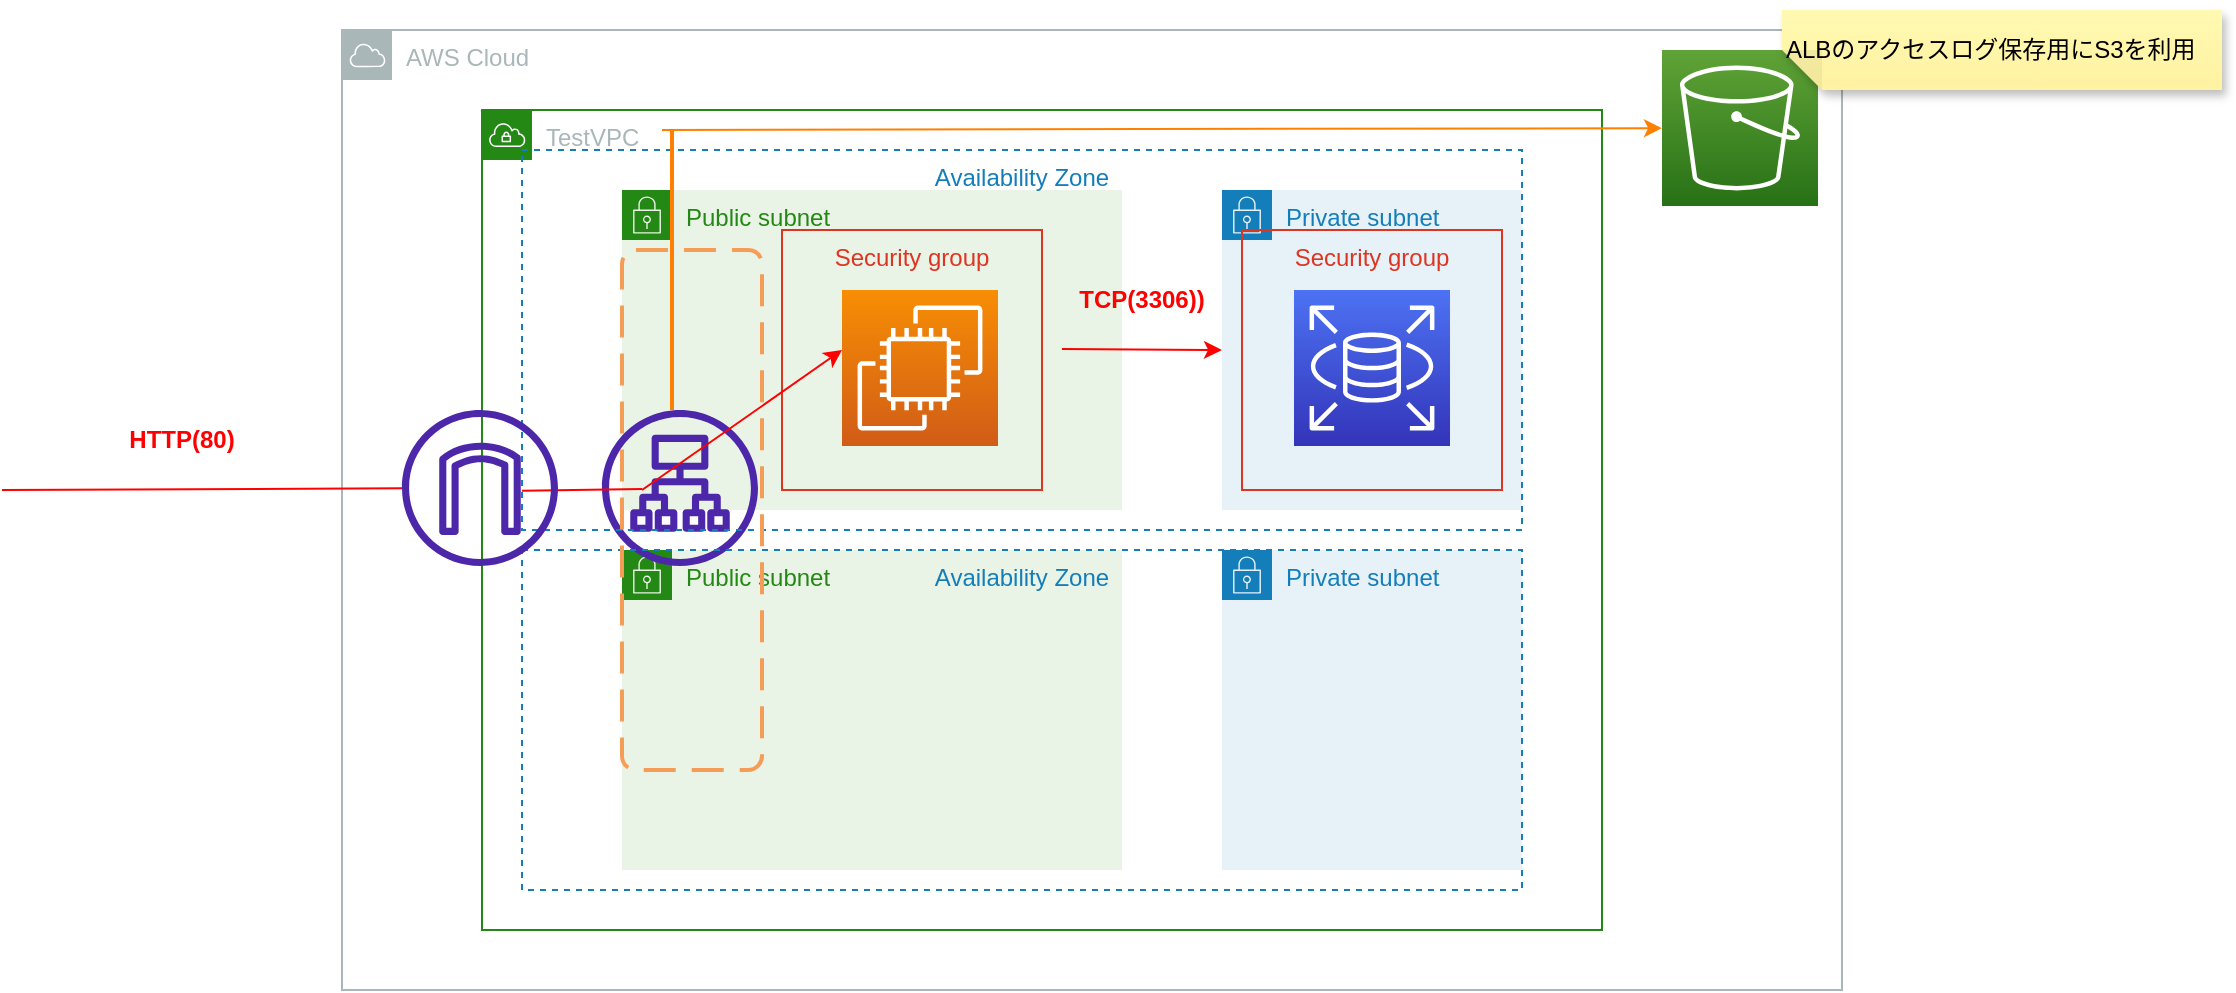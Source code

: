 <mxfile>
    <diagram id="qh8fHTQxdf6vX5RFWR3_" name="Page-1">
        <mxGraphModel dx="1379" dy="357" grid="1" gridSize="10" guides="1" tooltips="1" connect="1" arrows="1" fold="1" page="1" pageScale="1" pageWidth="1654" pageHeight="2336" math="0" shadow="0">
            <root>
                <mxCell id="0"/>
                <mxCell id="1" parent="0"/>
                <mxCell id="2" value="AWS Cloud" style="sketch=0;outlineConnect=0;gradientColor=none;html=1;whiteSpace=wrap;fontSize=12;fontStyle=0;shape=mxgraph.aws4.group;grIcon=mxgraph.aws4.group_aws_cloud;strokeColor=#AAB7B8;fillColor=none;verticalAlign=top;align=left;spacingLeft=30;fontColor=#AAB7B8;dashed=0;" vertex="1" parent="1">
                    <mxGeometry x="250" y="40" width="750" height="480" as="geometry"/>
                </mxCell>
                <mxCell id="3" value="TestVPC" style="points=[[0,0],[0.25,0],[0.5,0],[0.75,0],[1,0],[1,0.25],[1,0.5],[1,0.75],[1,1],[0.75,1],[0.5,1],[0.25,1],[0,1],[0,0.75],[0,0.5],[0,0.25]];outlineConnect=0;gradientColor=none;html=1;whiteSpace=wrap;fontSize=12;fontStyle=0;container=1;pointerEvents=0;collapsible=0;recursiveResize=0;shape=mxgraph.aws4.group;grIcon=mxgraph.aws4.group_vpc;strokeColor=#248814;fillColor=none;verticalAlign=top;align=left;spacingLeft=30;fontColor=#AAB7B8;dashed=0;" vertex="1" parent="1">
                    <mxGeometry x="320" y="80" width="560" height="410" as="geometry"/>
                </mxCell>
                <mxCell id="5" value="Public subnet" style="points=[[0,0],[0.25,0],[0.5,0],[0.75,0],[1,0],[1,0.25],[1,0.5],[1,0.75],[1,1],[0.75,1],[0.5,1],[0.25,1],[0,1],[0,0.75],[0,0.5],[0,0.25]];outlineConnect=0;gradientColor=none;html=1;whiteSpace=wrap;fontSize=12;fontStyle=0;container=1;pointerEvents=0;collapsible=0;recursiveResize=0;shape=mxgraph.aws4.group;grIcon=mxgraph.aws4.group_security_group;grStroke=0;strokeColor=#248814;fillColor=#E9F3E6;verticalAlign=top;align=left;spacingLeft=30;fontColor=#248814;dashed=0;" vertex="1" parent="3">
                    <mxGeometry x="70" y="220" width="250" height="160" as="geometry"/>
                </mxCell>
                <mxCell id="4" value="Public subnet" style="points=[[0,0],[0.25,0],[0.5,0],[0.75,0],[1,0],[1,0.25],[1,0.5],[1,0.75],[1,1],[0.75,1],[0.5,1],[0.25,1],[0,1],[0,0.75],[0,0.5],[0,0.25]];outlineConnect=0;gradientColor=none;html=1;whiteSpace=wrap;fontSize=12;fontStyle=0;container=1;pointerEvents=0;collapsible=0;recursiveResize=0;shape=mxgraph.aws4.group;grIcon=mxgraph.aws4.group_security_group;grStroke=0;strokeColor=#248814;fillColor=#E9F3E6;verticalAlign=top;align=left;spacingLeft=30;fontColor=#248814;dashed=0;" vertex="1" parent="3">
                    <mxGeometry x="70" y="40" width="250" height="160" as="geometry"/>
                </mxCell>
                <mxCell id="9" value="Security group" style="fillColor=none;strokeColor=#DD3522;verticalAlign=top;fontStyle=0;fontColor=#DD3522;" vertex="1" parent="4">
                    <mxGeometry x="80" y="20" width="130" height="130" as="geometry"/>
                </mxCell>
                <mxCell id="11" value="" style="sketch=0;points=[[0,0,0],[0.25,0,0],[0.5,0,0],[0.75,0,0],[1,0,0],[0,1,0],[0.25,1,0],[0.5,1,0],[0.75,1,0],[1,1,0],[0,0.25,0],[0,0.5,0],[0,0.75,0],[1,0.25,0],[1,0.5,0],[1,0.75,0]];outlineConnect=0;fontColor=#232F3E;gradientColor=#F78E04;gradientDirection=north;fillColor=#D05C17;strokeColor=#ffffff;dashed=0;verticalLabelPosition=bottom;verticalAlign=top;align=center;html=1;fontSize=12;fontStyle=0;aspect=fixed;shape=mxgraph.aws4.resourceIcon;resIcon=mxgraph.aws4.ec2;" vertex="1" parent="4">
                    <mxGeometry x="110" y="50" width="78" height="78" as="geometry"/>
                </mxCell>
                <mxCell id="13" value="" style="sketch=0;outlineConnect=0;fontColor=#232F3E;gradientColor=none;fillColor=#4D27AA;strokeColor=none;dashed=0;verticalLabelPosition=bottom;verticalAlign=top;align=center;html=1;fontSize=12;fontStyle=0;aspect=fixed;pointerEvents=1;shape=mxgraph.aws4.application_load_balancer;" vertex="1" parent="4">
                    <mxGeometry x="-10" y="110" width="78" height="78" as="geometry"/>
                </mxCell>
                <mxCell id="6" value="Private subnet" style="points=[[0,0],[0.25,0],[0.5,0],[0.75,0],[1,0],[1,0.25],[1,0.5],[1,0.75],[1,1],[0.75,1],[0.5,1],[0.25,1],[0,1],[0,0.75],[0,0.5],[0,0.25]];outlineConnect=0;gradientColor=none;html=1;whiteSpace=wrap;fontSize=12;fontStyle=0;container=1;pointerEvents=0;collapsible=0;recursiveResize=0;shape=mxgraph.aws4.group;grIcon=mxgraph.aws4.group_security_group;grStroke=0;strokeColor=#147EBA;fillColor=#E6F2F8;verticalAlign=top;align=left;spacingLeft=30;fontColor=#147EBA;dashed=0;" vertex="1" parent="3">
                    <mxGeometry x="370" y="40" width="150" height="160" as="geometry"/>
                </mxCell>
                <mxCell id="10" value="Security group" style="fillColor=none;strokeColor=#DD3522;verticalAlign=top;fontStyle=0;fontColor=#DD3522;" vertex="1" parent="6">
                    <mxGeometry x="10" y="20" width="130" height="130" as="geometry"/>
                </mxCell>
                <mxCell id="12" value="" style="sketch=0;points=[[0,0,0],[0.25,0,0],[0.5,0,0],[0.75,0,0],[1,0,0],[0,1,0],[0.25,1,0],[0.5,1,0],[0.75,1,0],[1,1,0],[0,0.25,0],[0,0.5,0],[0,0.75,0],[1,0.25,0],[1,0.5,0],[1,0.75,0]];outlineConnect=0;fontColor=#232F3E;gradientColor=#4D72F3;gradientDirection=north;fillColor=#3334B9;strokeColor=#ffffff;dashed=0;verticalLabelPosition=bottom;verticalAlign=top;align=center;html=1;fontSize=12;fontStyle=0;aspect=fixed;shape=mxgraph.aws4.resourceIcon;resIcon=mxgraph.aws4.rds;" vertex="1" parent="6">
                    <mxGeometry x="36" y="50" width="78" height="78" as="geometry"/>
                </mxCell>
                <mxCell id="7" value="Private subnet" style="points=[[0,0],[0.25,0],[0.5,0],[0.75,0],[1,0],[1,0.25],[1,0.5],[1,0.75],[1,1],[0.75,1],[0.5,1],[0.25,1],[0,1],[0,0.75],[0,0.5],[0,0.25]];outlineConnect=0;gradientColor=none;html=1;whiteSpace=wrap;fontSize=12;fontStyle=0;container=1;pointerEvents=0;collapsible=0;recursiveResize=0;shape=mxgraph.aws4.group;grIcon=mxgraph.aws4.group_security_group;grStroke=0;strokeColor=#147EBA;fillColor=#E6F2F8;verticalAlign=top;align=left;spacingLeft=30;fontColor=#147EBA;dashed=0;" vertex="1" parent="3">
                    <mxGeometry x="370" y="220" width="150" height="160" as="geometry"/>
                </mxCell>
                <mxCell id="14" value="Availability Zone" style="fillColor=none;strokeColor=#147EBA;dashed=1;verticalAlign=top;fontStyle=0;fontColor=#147EBA;" vertex="1" parent="3">
                    <mxGeometry x="20" y="20" width="500" height="190" as="geometry"/>
                </mxCell>
                <mxCell id="15" value="Availability Zone" style="fillColor=none;strokeColor=#147EBA;dashed=1;verticalAlign=top;fontStyle=0;fontColor=#147EBA;" vertex="1" parent="3">
                    <mxGeometry x="20" y="220" width="500" height="170" as="geometry"/>
                </mxCell>
                <mxCell id="16" value="" style="rounded=1;arcSize=10;dashed=1;strokeColor=#F59D56;fillColor=none;gradientColor=none;dashPattern=8 4;strokeWidth=2;" vertex="1" parent="3">
                    <mxGeometry x="70" y="70" width="70" height="260" as="geometry"/>
                </mxCell>
                <mxCell id="19" value="" style="endArrow=none;html=1;strokeColor=#FF0000;" edge="1" parent="3">
                    <mxGeometry width="50" height="50" relative="1" as="geometry">
                        <mxPoint x="20" y="190.34" as="sourcePoint"/>
                        <mxPoint x="80" y="189.5" as="targetPoint"/>
                    </mxGeometry>
                </mxCell>
                <mxCell id="18" value="" style="edgeStyle=none;orthogonalLoop=1;jettySize=auto;html=1;strokeColor=#FF0000;" edge="1" parent="3">
                    <mxGeometry width="80" relative="1" as="geometry">
                        <mxPoint x="290" y="119.5" as="sourcePoint"/>
                        <mxPoint x="370" y="120" as="targetPoint"/>
                        <Array as="points"/>
                    </mxGeometry>
                </mxCell>
                <mxCell id="21" value="" style="edgeStyle=none;orthogonalLoop=1;jettySize=auto;html=1;strokeColor=#FF0000;" edge="1" parent="3">
                    <mxGeometry width="80" relative="1" as="geometry">
                        <mxPoint x="80" y="190" as="sourcePoint"/>
                        <mxPoint x="180" y="120" as="targetPoint"/>
                        <Array as="points"/>
                    </mxGeometry>
                </mxCell>
                <mxCell id="23" value="&lt;font color=&quot;#ff0000&quot;&gt;&lt;b&gt;TCP(3306))&lt;/b&gt;&lt;/font&gt;" style="text;strokeColor=none;align=center;fillColor=none;html=1;verticalAlign=middle;whiteSpace=wrap;rounded=0;" vertex="1" parent="3">
                    <mxGeometry x="300" y="80" width="60" height="30" as="geometry"/>
                </mxCell>
                <mxCell id="25" value="" style="line;strokeWidth=2;direction=south;html=1;strokeColor=#FF8000;fontColor=#FF0000;fillColor=#FFFFFF;" vertex="1" parent="3">
                    <mxGeometry x="90" y="10" width="10" height="140" as="geometry"/>
                </mxCell>
                <mxCell id="27" value="" style="endArrow=classic;html=1;strokeColor=#FF8000;fontColor=#FFFFFF;" edge="1" parent="3" target="24">
                    <mxGeometry width="50" height="50" relative="1" as="geometry">
                        <mxPoint x="90" y="10" as="sourcePoint"/>
                        <mxPoint x="170" y="10" as="targetPoint"/>
                    </mxGeometry>
                </mxCell>
                <mxCell id="8" value="" style="sketch=0;outlineConnect=0;fontColor=#232F3E;gradientColor=none;fillColor=#4D27AA;strokeColor=none;dashed=0;verticalLabelPosition=bottom;verticalAlign=top;align=center;html=1;fontSize=12;fontStyle=0;aspect=fixed;pointerEvents=1;shape=mxgraph.aws4.internet_gateway;" vertex="1" parent="1">
                    <mxGeometry x="280" y="230" width="78" height="78" as="geometry"/>
                </mxCell>
                <mxCell id="17" value="" style="endArrow=none;html=1;strokeColor=#FF0000;" edge="1" parent="1" target="8">
                    <mxGeometry width="50" height="50" relative="1" as="geometry">
                        <mxPoint x="80" y="270" as="sourcePoint"/>
                        <mxPoint x="160" y="268.5" as="targetPoint"/>
                    </mxGeometry>
                </mxCell>
                <mxCell id="22" value="&lt;b&gt;&lt;font color=&quot;#ff0000&quot;&gt;HTTP(80)&lt;/font&gt;&lt;/b&gt;" style="text;strokeColor=none;align=center;fillColor=none;html=1;verticalAlign=middle;whiteSpace=wrap;rounded=0;" vertex="1" parent="1">
                    <mxGeometry x="140" y="230" width="60" height="30" as="geometry"/>
                </mxCell>
                <mxCell id="24" value="" style="sketch=0;points=[[0,0,0],[0.25,0,0],[0.5,0,0],[0.75,0,0],[1,0,0],[0,1,0],[0.25,1,0],[0.5,1,0],[0.75,1,0],[1,1,0],[0,0.25,0],[0,0.5,0],[0,0.75,0],[1,0.25,0],[1,0.5,0],[1,0.75,0]];outlineConnect=0;fontColor=#232F3E;gradientColor=#60A337;gradientDirection=north;fillColor=#277116;strokeColor=#ffffff;dashed=0;verticalLabelPosition=bottom;verticalAlign=top;align=center;html=1;fontSize=12;fontStyle=0;aspect=fixed;shape=mxgraph.aws4.resourceIcon;resIcon=mxgraph.aws4.s3;" vertex="1" parent="1">
                    <mxGeometry x="910" y="50" width="78" height="78" as="geometry"/>
                </mxCell>
                <mxCell id="28" value="&lt;font color=&quot;#ffffff&quot;&gt;rails-test-alb-logs&lt;/font&gt;" style="text;strokeColor=none;align=center;fillColor=none;html=1;verticalAlign=middle;whiteSpace=wrap;rounded=0;" vertex="1" parent="1">
                    <mxGeometry x="880" y="130" width="119" height="30" as="geometry"/>
                </mxCell>
                <mxCell id="30" value="ALBのアクセスログ保存用にS3を利用" style="shape=note;whiteSpace=wrap;html=1;backgroundOutline=1;fontColor=#000000;darkOpacity=0.05;fillColor=#FFF9B2;strokeColor=none;fillStyle=solid;direction=west;gradientDirection=north;gradientColor=#FFF2A1;shadow=1;size=20;pointerEvents=1;align=left;" vertex="1" parent="1">
                    <mxGeometry x="970" y="30" width="220" height="40" as="geometry"/>
                </mxCell>
            </root>
        </mxGraphModel>
    </diagram>
</mxfile>